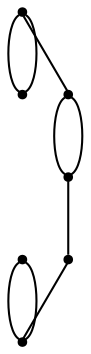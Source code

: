 graph {
  node [shape=point,comment="{\"directed\":false,\"doi\":\"10.1007/3-540-46648-7_4\",\"figure\":\"? (7)\"}"]

  v0 [pos="1322.915347644789,902.9758565224861"]
  v1 [pos="1256.4070385723523,1073.0049412027456"]
  v2 [pos="1256.1569857015752,1014.4949014175099"]
  v3 [pos="1258.1572814953222,958.4853781859579"]
  v4 [pos="1254.1567534940634,1232.0321155050108"]
  v5 [pos="1189.8987294999154,1178.0228846970012"]
  v6 [pos="1187.8984654992862,1122.0132978762888"]

  v0 -- v3 [id="-1",pos="1322.915347644789,902.9758565224861 1323.165336929331,956.2349895946352 1323.165336929331,956.2349895946352 1323.165336929331,956.2349895946352 1258.1572814953222,958.4853781859579 1258.1572814953222,958.4853781859579 1258.1572814953222,958.4853781859579"]
  v4 -- v5 [id="-2",pos="1254.1567534940634,1232.0321155050108 1185.1481064725606,1232.282148083631 1185.1481064725606,1232.282148083631 1185.1481064725606,1232.282148083631 1189.8987294999154,1178.0228846970012 1189.8987294999154,1178.0228846970012 1189.8987294999154,1178.0228846970012"]
  v5 -- v4 [id="-4",pos="1189.8987294999154,1178.0228846970012 1254.1567217009458,1180.2733368774846 1254.1567217009458,1180.2733368774846 1254.1567217009458,1180.2733368774846 1254.1567534940634,1232.0321155050108 1254.1567534940634,1232.0321155050108 1254.1567534940634,1232.0321155050108"]
  v6 -- v1 [id="-6",pos="1187.8984654992862,1122.0132978762888 1257.157101805331,1124.263750056772 1257.157101805331,1124.263750056772 1257.157101805331,1124.263750056772 1256.4070385723523,1073.0049412027456 1256.4070385723523,1073.0049412027456 1256.4070385723523,1073.0049412027456"]
  v6 -- v1 [id="-7",pos="1187.8984654992862,1122.0132978762888 1187.1484022663076,1072.2548116723046 1187.1484022663076,1072.2548116723046 1187.1484022663076,1072.2548116723046 1256.4070385723523,1073.0049412027456 1256.4070385723523,1073.0049412027456 1256.4070385723523,1073.0049412027456"]
  v5 -- v6 [id="-9",pos="1189.8987294999154,1178.0228846970012 1187.8984654992862,1122.0132978762888 1187.8984654992862,1122.0132978762888 1187.8984654992862,1122.0132978762888"]
  v1 -- v2 [id="-16",pos="1256.4070385723523,1073.0049412027456 1256.1569857015752,1014.4949014175099 1256.1569857015752,1014.4949014175099 1256.1569857015752,1014.4949014175099"]
  v2 -- v3 [id="-17",pos="1256.1569857015752,1014.4949014175099 1258.1572814953222,958.4853781859579 1258.1572814953222,958.4853781859579 1258.1572814953222,958.4853781859579"]
  v3 -- v0 [id="-20",pos="1258.1572814953222,958.4853781859579 1254.1567217009458,904.2260512101677 1254.1567217009458,904.2260512101677 1254.1567217009458,904.2260512101677 1322.915347644789,902.9758565224861 1322.915347644789,902.9758565224861 1322.915347644789,902.9758565224861"]
}